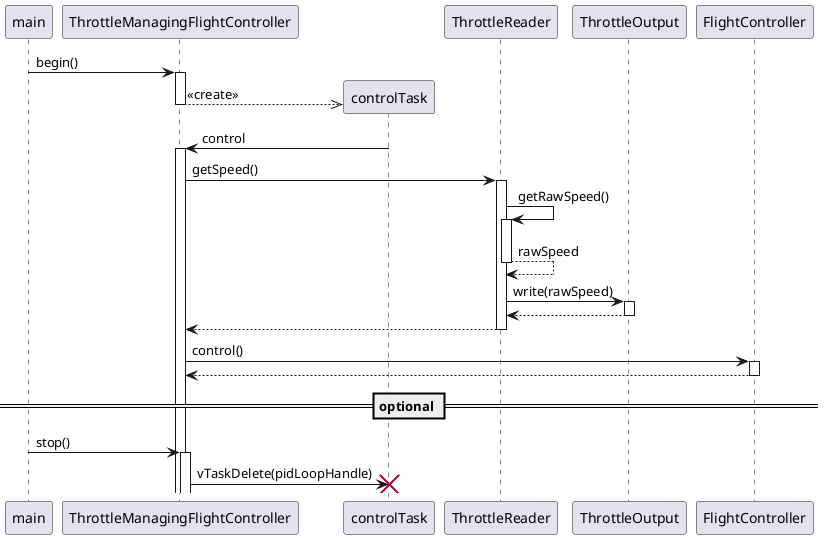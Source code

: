 @startuml ThrottleManagingFlightController_Sequence
autoactivate on

main -> ThrottleManagingFlightController: begin()

create controlTask
ThrottleManagingFlightController -->> controlTask: <<create>>

controlTask -> ThrottleManagingFlightController : control
ThrottleManagingFlightController -> ThrottleReader : getSpeed()

ThrottleReader -> ThrottleReader : getRawSpeed()
return rawSpeed
ThrottleReader -> ThrottleOutput : write(rawSpeed)
return
return

ThrottleManagingFlightController -> FlightController : control()
return

== optional ==

main -> ThrottleManagingFlightController : stop()
ThrottleManagingFlightController -> controlTask !! : vTaskDelete(pidLoopHandle)

@enduml